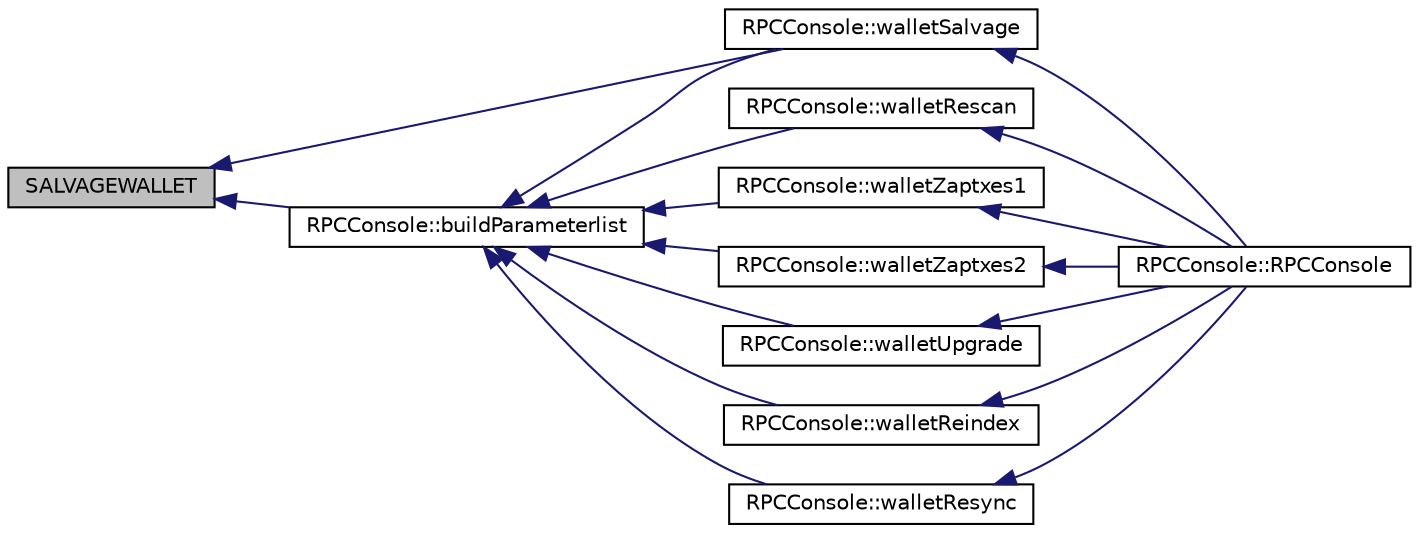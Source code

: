 digraph "SALVAGEWALLET"
{
  edge [fontname="Helvetica",fontsize="10",labelfontname="Helvetica",labelfontsize="10"];
  node [fontname="Helvetica",fontsize="10",shape=record];
  rankdir="LR";
  Node34 [label="SALVAGEWALLET",height=0.2,width=0.4,color="black", fillcolor="grey75", style="filled", fontcolor="black"];
  Node34 -> Node35 [dir="back",color="midnightblue",fontsize="10",style="solid",fontname="Helvetica"];
  Node35 [label="RPCConsole::walletSalvage",height=0.2,width=0.4,color="black", fillcolor="white", style="filled",URL="$class_r_p_c_console.html#ad272e3e402b452d470e5d0cc22dfa838",tooltip="Wallet repair options. "];
  Node35 -> Node36 [dir="back",color="midnightblue",fontsize="10",style="solid",fontname="Helvetica"];
  Node36 [label="RPCConsole::RPCConsole",height=0.2,width=0.4,color="black", fillcolor="white", style="filled",URL="$class_r_p_c_console.html#aeac546e68f8c2cafa79a0294dd78f2ad"];
  Node34 -> Node37 [dir="back",color="midnightblue",fontsize="10",style="solid",fontname="Helvetica"];
  Node37 [label="RPCConsole::buildParameterlist",height=0.2,width=0.4,color="black", fillcolor="white", style="filled",URL="$class_r_p_c_console.html#a317ca97b14efb6af2c2e22d5a60e8872",tooltip="Build parameter list for restart. "];
  Node37 -> Node35 [dir="back",color="midnightblue",fontsize="10",style="solid",fontname="Helvetica"];
  Node37 -> Node38 [dir="back",color="midnightblue",fontsize="10",style="solid",fontname="Helvetica"];
  Node38 [label="RPCConsole::walletRescan",height=0.2,width=0.4,color="black", fillcolor="white", style="filled",URL="$class_r_p_c_console.html#a87bca6ab058743cda3d716543071ce03",tooltip="Restart wallet with \"-rescan\". "];
  Node38 -> Node36 [dir="back",color="midnightblue",fontsize="10",style="solid",fontname="Helvetica"];
  Node37 -> Node39 [dir="back",color="midnightblue",fontsize="10",style="solid",fontname="Helvetica"];
  Node39 [label="RPCConsole::walletZaptxes1",height=0.2,width=0.4,color="black", fillcolor="white", style="filled",URL="$class_r_p_c_console.html#ab99e8a7e0a6164126aa18c59827722d5",tooltip="Restart wallet with \"-zapwallettxes=1\". "];
  Node39 -> Node36 [dir="back",color="midnightblue",fontsize="10",style="solid",fontname="Helvetica"];
  Node37 -> Node40 [dir="back",color="midnightblue",fontsize="10",style="solid",fontname="Helvetica"];
  Node40 [label="RPCConsole::walletZaptxes2",height=0.2,width=0.4,color="black", fillcolor="white", style="filled",URL="$class_r_p_c_console.html#ab96912afa85d43a67a4db4869faccdd9",tooltip="Restart wallet with \"-zapwallettxes=2\". "];
  Node40 -> Node36 [dir="back",color="midnightblue",fontsize="10",style="solid",fontname="Helvetica"];
  Node37 -> Node41 [dir="back",color="midnightblue",fontsize="10",style="solid",fontname="Helvetica"];
  Node41 [label="RPCConsole::walletUpgrade",height=0.2,width=0.4,color="black", fillcolor="white", style="filled",URL="$class_r_p_c_console.html#a5ba9075f3f7dad2e84302ea3da9f51af",tooltip="Restart wallet with \"-upgradewallet\". "];
  Node41 -> Node36 [dir="back",color="midnightblue",fontsize="10",style="solid",fontname="Helvetica"];
  Node37 -> Node42 [dir="back",color="midnightblue",fontsize="10",style="solid",fontname="Helvetica"];
  Node42 [label="RPCConsole::walletReindex",height=0.2,width=0.4,color="black", fillcolor="white", style="filled",URL="$class_r_p_c_console.html#ac0e0d64fc96a4621dcb8006eafbb3bc5",tooltip="Restart wallet with \"-reindex\". "];
  Node42 -> Node36 [dir="back",color="midnightblue",fontsize="10",style="solid",fontname="Helvetica"];
  Node37 -> Node43 [dir="back",color="midnightblue",fontsize="10",style="solid",fontname="Helvetica"];
  Node43 [label="RPCConsole::walletResync",height=0.2,width=0.4,color="black", fillcolor="white", style="filled",URL="$class_r_p_c_console.html#a32940def4bbbe99bebd243bace2101da",tooltip="Restart wallet with \"-resync\". "];
  Node43 -> Node36 [dir="back",color="midnightblue",fontsize="10",style="solid",fontname="Helvetica"];
}
